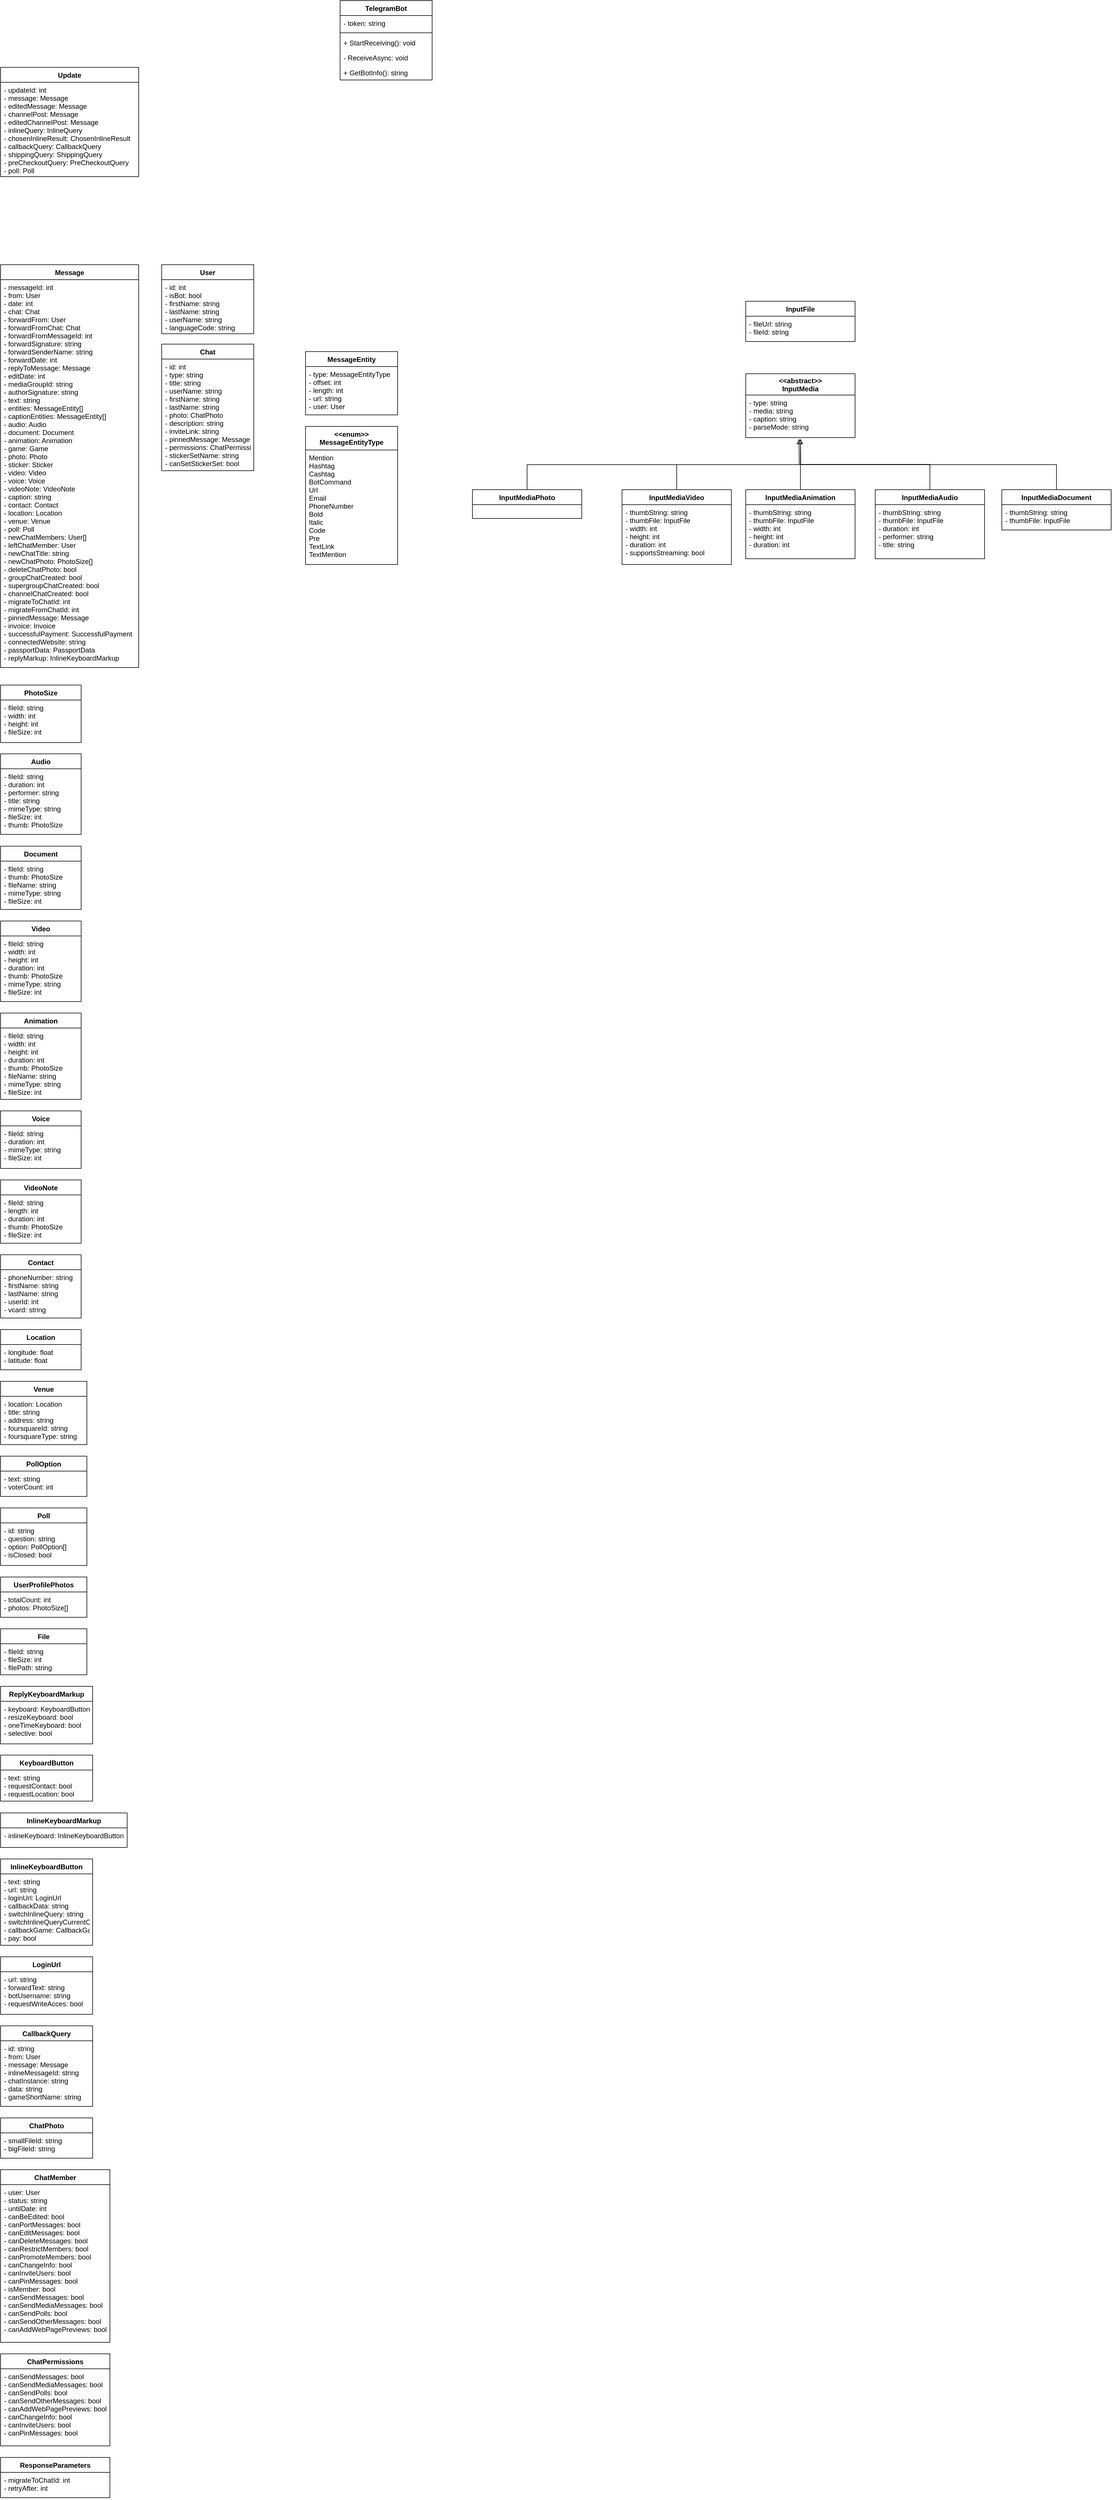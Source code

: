 <mxfile version="11.0.7" type="device"><diagram name="Page-1" id="c4acf3e9-155e-7222-9cf6-157b1a14988f"><mxGraphModel dx="1068" dy="556" grid="1" gridSize="10" guides="1" tooltips="1" connect="1" arrows="1" fold="1" page="1" pageScale="1" pageWidth="850" pageHeight="1100" background="#ffffff" math="0" shadow="0"><root><mxCell id="0"/><mxCell id="1" parent="0"/><mxCell id="AScfB5KirCLvqNkzLFmf-2" value="Update" style="swimlane;fontStyle=1;align=center;verticalAlign=top;childLayout=stackLayout;horizontal=1;startSize=26;horizontalStack=0;resizeParent=1;resizeParentMax=0;resizeLast=0;collapsible=1;marginBottom=0;" vertex="1" parent="1"><mxGeometry x="100" y="176" width="240" height="190" as="geometry"><mxRectangle x="40" y="20" width="90" height="26" as="alternateBounds"/></mxGeometry></mxCell><mxCell id="AScfB5KirCLvqNkzLFmf-3" value="- updateId: int&#10;- message: Message&#10;- editedMessage: Message&#10;- channelPost: Message&#10;- editedChannelPost: Message&#10;- inlineQuery: InlineQuery&#10;- chosenInlineResult: ChosenInlineResult&#10;- callbackQuery: CallbackQuery&#10;- shippingQuery: ShippingQuery&#10;- preCheckoutQuery: PreCheckoutQuery&#10;- poll: Poll" style="text;strokeColor=none;fillColor=none;align=left;verticalAlign=top;spacingLeft=4;spacingRight=4;overflow=hidden;rotatable=0;points=[[0,0.5],[1,0.5]];portConstraint=eastwest;" vertex="1" parent="AScfB5KirCLvqNkzLFmf-2"><mxGeometry y="26" width="240" height="164" as="geometry"/></mxCell><mxCell id="AScfB5KirCLvqNkzLFmf-7" value="Message&#10;" style="swimlane;fontStyle=1;align=center;verticalAlign=top;childLayout=stackLayout;horizontal=1;startSize=26;horizontalStack=0;resizeParent=1;resizeParentMax=0;resizeLast=0;collapsible=1;marginBottom=0;" vertex="1" parent="1"><mxGeometry x="100" y="519" width="240" height="700" as="geometry"/></mxCell><mxCell id="AScfB5KirCLvqNkzLFmf-8" value="- messageId: int&#10;- from: User&#10;- date: int&#10;- chat: Chat&#10;- forwardFrom: User&#10;- forwardFromChat: Chat&#10;- forwardFromMessageId: int&#10;- forwardSignature: string&#10;- forwardSenderName: string&#10;- forwardDate: int&#10;- replyToMessage: Message&#10;- editDate: int&#10;- mediaGroupId: string&#10;- authorSignature: string&#10;- text: string&#10;- entities: MessageEntity[]&#10;- captionEntities: MessageEntity[]&#10;- audio: Audio&#10;- document: Document&#10;- animation: Animation&#10;- game: Game&#10;- photo: Photo&#10;- sticker: Sticker&#10;- video: Video&#10;- voice: Voice&#10;- videoNote: VideoNote&#10;- caption: string&#10;- contact: Contact&#10;- location: Location&#10;- venue: Venue&#10;- poll: Poll&#10;- newChatMembers: User[]&#10;- leftChatMember: User&#10;- newChatTitle: string&#10;- newChatPhoto: PhotoSize[]&#10;- deleteChatPhoto: bool&#10;- groupChatCreated: bool&#10;- supergroupChatCreated: bool&#10;- channelChatCreated: bool&#10;- migrateToChatId: int&#10;- migrateFromChatId: int&#10;- pinnedMessage: Message&#10;- invoice: Invoice&#10;- successfulPayment: SuccessfulPayment&#10;- connectedWebsite: string&#10;- passportData: PassportData&#10;- replyMarkup: InlineKeyboardMarkup" style="text;strokeColor=none;fillColor=none;align=left;verticalAlign=top;spacingLeft=4;spacingRight=4;overflow=hidden;rotatable=0;points=[[0,0.5],[1,0.5]];portConstraint=eastwest;" vertex="1" parent="AScfB5KirCLvqNkzLFmf-7"><mxGeometry y="26" width="240" height="674" as="geometry"/></mxCell><mxCell id="AScfB5KirCLvqNkzLFmf-12" value="User&#10;" style="swimlane;fontStyle=1;align=center;verticalAlign=top;childLayout=stackLayout;horizontal=1;startSize=26;horizontalStack=0;resizeParent=1;resizeParentMax=0;resizeLast=0;collapsible=1;marginBottom=0;" vertex="1" parent="1"><mxGeometry x="380" y="519" width="160" height="120" as="geometry"/></mxCell><mxCell id="AScfB5KirCLvqNkzLFmf-13" value="- id: int&#10;- isBot: bool&#10;- firstName: string&#10;- lastName: string&#10;- userName: string&#10;- languageCode: string" style="text;strokeColor=none;fillColor=none;align=left;verticalAlign=top;spacingLeft=4;spacingRight=4;overflow=hidden;rotatable=0;points=[[0,0.5],[1,0.5]];portConstraint=eastwest;" vertex="1" parent="AScfB5KirCLvqNkzLFmf-12"><mxGeometry y="26" width="160" height="94" as="geometry"/></mxCell><mxCell id="AScfB5KirCLvqNkzLFmf-16" value="Chat" style="swimlane;fontStyle=1;align=center;verticalAlign=top;childLayout=stackLayout;horizontal=1;startSize=26;horizontalStack=0;resizeParent=1;resizeParentMax=0;resizeLast=0;collapsible=1;marginBottom=0;" vertex="1" parent="1"><mxGeometry x="380" y="657" width="160" height="220" as="geometry"/></mxCell><mxCell id="AScfB5KirCLvqNkzLFmf-17" value="- id: int&#10;- type: string&#10;- title: string&#10;- userName: string&#10;- firstName: string&#10;- lastName: string&#10;- photo: ChatPhoto&#10;- description: string&#10;- inviteLink: string&#10;- pinnedMessage: Message&#10;- permissions: ChatPermissions&#10;- stickerSetName: string&#10;- canSetStickerSet: bool" style="text;strokeColor=none;fillColor=none;align=left;verticalAlign=top;spacingLeft=4;spacingRight=4;overflow=hidden;rotatable=0;points=[[0,0.5],[1,0.5]];portConstraint=eastwest;" vertex="1" parent="AScfB5KirCLvqNkzLFmf-16"><mxGeometry y="26" width="160" height="194" as="geometry"/></mxCell><mxCell id="AScfB5KirCLvqNkzLFmf-20" value="&lt;&lt;enum&gt;&gt;&#10;MessageEntityType" style="swimlane;fontStyle=1;align=center;verticalAlign=top;childLayout=stackLayout;horizontal=1;startSize=41;horizontalStack=0;resizeParent=1;resizeParentMax=0;resizeLast=0;collapsible=1;marginBottom=0;" vertex="1" parent="1"><mxGeometry x="630" y="800" width="160" height="240" as="geometry"/></mxCell><mxCell id="AScfB5KirCLvqNkzLFmf-21" value="Mention&#10;Hashtag&#10;Cashtag&#10;BotCommand&#10;Url&#10;Email&#10;PhoneNumber&#10;Bold&#10;Italic&#10;Code&#10;Pre&#10;TextLink&#10;TextMention&#10;" style="text;strokeColor=none;fillColor=none;align=left;verticalAlign=top;spacingLeft=4;spacingRight=4;overflow=hidden;rotatable=0;points=[[0,0.5],[1,0.5]];portConstraint=eastwest;" vertex="1" parent="AScfB5KirCLvqNkzLFmf-20"><mxGeometry y="41" width="160" height="199" as="geometry"/></mxCell><mxCell id="AScfB5KirCLvqNkzLFmf-24" value="MessageEntity" style="swimlane;fontStyle=1;align=center;verticalAlign=top;childLayout=stackLayout;horizontal=1;startSize=26;horizontalStack=0;resizeParent=1;resizeParentMax=0;resizeLast=0;collapsible=1;marginBottom=0;" vertex="1" parent="1"><mxGeometry x="630" y="670" width="160" height="110" as="geometry"/></mxCell><mxCell id="AScfB5KirCLvqNkzLFmf-25" value="- type: MessageEntityType&#10;- offset: int&#10;- length: int&#10;- url: string&#10;- user: User" style="text;strokeColor=none;fillColor=none;align=left;verticalAlign=top;spacingLeft=4;spacingRight=4;overflow=hidden;rotatable=0;points=[[0,0.5],[1,0.5]];portConstraint=eastwest;" vertex="1" parent="AScfB5KirCLvqNkzLFmf-24"><mxGeometry y="26" width="160" height="84" as="geometry"/></mxCell><mxCell id="AScfB5KirCLvqNkzLFmf-26" value="PhotoSize" style="swimlane;fontStyle=1;childLayout=stackLayout;horizontal=1;startSize=26;fillColor=none;horizontalStack=0;resizeParent=1;resizeParentMax=0;resizeLast=0;collapsible=1;marginBottom=0;" vertex="1" parent="1"><mxGeometry x="100" y="1249.5" width="140" height="100" as="geometry"/></mxCell><mxCell id="AScfB5KirCLvqNkzLFmf-27" value="- fileId: string&#10;- width: int&#10;- height: int&#10;- fileSize: int&#10;" style="text;strokeColor=none;fillColor=none;align=left;verticalAlign=top;spacingLeft=4;spacingRight=4;overflow=hidden;rotatable=0;points=[[0,0.5],[1,0.5]];portConstraint=eastwest;" vertex="1" parent="AScfB5KirCLvqNkzLFmf-26"><mxGeometry y="26" width="140" height="74" as="geometry"/></mxCell><mxCell id="AScfB5KirCLvqNkzLFmf-37" value="Audio" style="swimlane;fontStyle=1;childLayout=stackLayout;horizontal=1;startSize=26;fillColor=none;horizontalStack=0;resizeParent=1;resizeParentMax=0;resizeLast=0;collapsible=1;marginBottom=0;" vertex="1" parent="1"><mxGeometry x="100" y="1369" width="140" height="140" as="geometry"/></mxCell><mxCell id="AScfB5KirCLvqNkzLFmf-38" value="- fileId: string&#10;- duration: int&#10;- performer: string&#10;- title: string&#10;- mimeType: string&#10;- fileSize: int&#10;- thumb: PhotoSize" style="text;strokeColor=none;fillColor=none;align=left;verticalAlign=top;spacingLeft=4;spacingRight=4;overflow=hidden;rotatable=0;points=[[0,0.5],[1,0.5]];portConstraint=eastwest;" vertex="1" parent="AScfB5KirCLvqNkzLFmf-37"><mxGeometry y="26" width="140" height="114" as="geometry"/></mxCell><mxCell id="AScfB5KirCLvqNkzLFmf-41" value="Document" style="swimlane;fontStyle=1;childLayout=stackLayout;horizontal=1;startSize=26;fillColor=none;horizontalStack=0;resizeParent=1;resizeParentMax=0;resizeLast=0;collapsible=1;marginBottom=0;" vertex="1" parent="1"><mxGeometry x="100" y="1529.5" width="140" height="110" as="geometry"/></mxCell><mxCell id="AScfB5KirCLvqNkzLFmf-42" value="- fileId: string&#10;- thumb: PhotoSize&#10;- fileName: string&#10;- mimeType: string&#10;- fileSize: int" style="text;strokeColor=none;fillColor=none;align=left;verticalAlign=top;spacingLeft=4;spacingRight=4;overflow=hidden;rotatable=0;points=[[0,0.5],[1,0.5]];portConstraint=eastwest;" vertex="1" parent="AScfB5KirCLvqNkzLFmf-41"><mxGeometry y="26" width="140" height="84" as="geometry"/></mxCell><mxCell id="AScfB5KirCLvqNkzLFmf-43" value="Video" style="swimlane;fontStyle=1;childLayout=stackLayout;horizontal=1;startSize=26;fillColor=none;horizontalStack=0;resizeParent=1;resizeParentMax=0;resizeLast=0;collapsible=1;marginBottom=0;" vertex="1" parent="1"><mxGeometry x="100" y="1659.5" width="140" height="140" as="geometry"/></mxCell><mxCell id="AScfB5KirCLvqNkzLFmf-44" value="- fileId: string&#10;- width: int&#10;- height: int&#10;- duration: int&#10;- thumb: PhotoSize&#10;- mimeType: string&#10;- fileSize: int" style="text;strokeColor=none;fillColor=none;align=left;verticalAlign=top;spacingLeft=4;spacingRight=4;overflow=hidden;rotatable=0;points=[[0,0.5],[1,0.5]];portConstraint=eastwest;" vertex="1" parent="AScfB5KirCLvqNkzLFmf-43"><mxGeometry y="26" width="140" height="114" as="geometry"/></mxCell><mxCell id="AScfB5KirCLvqNkzLFmf-45" value="Animation" style="swimlane;fontStyle=1;childLayout=stackLayout;horizontal=1;startSize=26;fillColor=none;horizontalStack=0;resizeParent=1;resizeParentMax=0;resizeLast=0;collapsible=1;marginBottom=0;" vertex="1" parent="1"><mxGeometry x="100" y="1819.5" width="140" height="150" as="geometry"/></mxCell><mxCell id="AScfB5KirCLvqNkzLFmf-46" value="- fileId: string&#10;- width: int&#10;- height: int&#10;- duration: int&#10;- thumb: PhotoSize&#10;- fileName: string&#10;- mimeType: string&#10;- fileSize: int" style="text;strokeColor=none;fillColor=none;align=left;verticalAlign=top;spacingLeft=4;spacingRight=4;overflow=hidden;rotatable=0;points=[[0,0.5],[1,0.5]];portConstraint=eastwest;" vertex="1" parent="AScfB5KirCLvqNkzLFmf-45"><mxGeometry y="26" width="140" height="124" as="geometry"/></mxCell><mxCell id="AScfB5KirCLvqNkzLFmf-47" value="Voice" style="swimlane;fontStyle=1;childLayout=stackLayout;horizontal=1;startSize=26;fillColor=none;horizontalStack=0;resizeParent=1;resizeParentMax=0;resizeLast=0;collapsible=1;marginBottom=0;" vertex="1" parent="1"><mxGeometry x="100" y="1989.5" width="140" height="100" as="geometry"/></mxCell><mxCell id="AScfB5KirCLvqNkzLFmf-48" value="- fileId: string&#10;- duration: int&#10;- mimeType: string&#10;- fileSize: int" style="text;strokeColor=none;fillColor=none;align=left;verticalAlign=top;spacingLeft=4;spacingRight=4;overflow=hidden;rotatable=0;points=[[0,0.5],[1,0.5]];portConstraint=eastwest;" vertex="1" parent="AScfB5KirCLvqNkzLFmf-47"><mxGeometry y="26" width="140" height="74" as="geometry"/></mxCell><mxCell id="AScfB5KirCLvqNkzLFmf-49" value="VideoNote" style="swimlane;fontStyle=1;childLayout=stackLayout;horizontal=1;startSize=26;fillColor=none;horizontalStack=0;resizeParent=1;resizeParentMax=0;resizeLast=0;collapsible=1;marginBottom=0;" vertex="1" parent="1"><mxGeometry x="100" y="2109.5" width="140" height="110" as="geometry"/></mxCell><mxCell id="AScfB5KirCLvqNkzLFmf-50" value="- fileId: string&#10;- length: int&#10;- duration: int&#10;- thumb: PhotoSize&#10;- fileSize: int" style="text;strokeColor=none;fillColor=none;align=left;verticalAlign=top;spacingLeft=4;spacingRight=4;overflow=hidden;rotatable=0;points=[[0,0.5],[1,0.5]];portConstraint=eastwest;" vertex="1" parent="AScfB5KirCLvqNkzLFmf-49"><mxGeometry y="26" width="140" height="84" as="geometry"/></mxCell><mxCell id="AScfB5KirCLvqNkzLFmf-51" value="Contact" style="swimlane;fontStyle=1;childLayout=stackLayout;horizontal=1;startSize=26;fillColor=none;horizontalStack=0;resizeParent=1;resizeParentMax=0;resizeLast=0;collapsible=1;marginBottom=0;" vertex="1" parent="1"><mxGeometry x="100" y="2239.5" width="140" height="110" as="geometry"/></mxCell><mxCell id="AScfB5KirCLvqNkzLFmf-52" value="- phoneNumber: string&#10;- firstName: string&#10;- lastName: string&#10;- userId: int&#10;- vcard: string" style="text;strokeColor=none;fillColor=none;align=left;verticalAlign=top;spacingLeft=4;spacingRight=4;overflow=hidden;rotatable=0;points=[[0,0.5],[1,0.5]];portConstraint=eastwest;" vertex="1" parent="AScfB5KirCLvqNkzLFmf-51"><mxGeometry y="26" width="140" height="84" as="geometry"/></mxCell><mxCell id="AScfB5KirCLvqNkzLFmf-53" value="Location" style="swimlane;fontStyle=1;childLayout=stackLayout;horizontal=1;startSize=26;fillColor=none;horizontalStack=0;resizeParent=1;resizeParentMax=0;resizeLast=0;collapsible=1;marginBottom=0;" vertex="1" parent="1"><mxGeometry x="100" y="2369.5" width="140" height="70" as="geometry"/></mxCell><mxCell id="AScfB5KirCLvqNkzLFmf-54" value="- longitude: float&#10;- latitude: float" style="text;strokeColor=none;fillColor=none;align=left;verticalAlign=top;spacingLeft=4;spacingRight=4;overflow=hidden;rotatable=0;points=[[0,0.5],[1,0.5]];portConstraint=eastwest;" vertex="1" parent="AScfB5KirCLvqNkzLFmf-53"><mxGeometry y="26" width="140" height="44" as="geometry"/></mxCell><mxCell id="AScfB5KirCLvqNkzLFmf-55" value="Venue" style="swimlane;fontStyle=1;childLayout=stackLayout;horizontal=1;startSize=26;fillColor=none;horizontalStack=0;resizeParent=1;resizeParentMax=0;resizeLast=0;collapsible=1;marginBottom=0;" vertex="1" parent="1"><mxGeometry x="100" y="2459.5" width="150" height="110" as="geometry"/></mxCell><mxCell id="AScfB5KirCLvqNkzLFmf-56" value="- location: Location&#10;- title: string&#10;- address: string&#10;- foursquareId: string&#10;- foursquareType: string" style="text;strokeColor=none;fillColor=none;align=left;verticalAlign=top;spacingLeft=4;spacingRight=4;overflow=hidden;rotatable=0;points=[[0,0.5],[1,0.5]];portConstraint=eastwest;" vertex="1" parent="AScfB5KirCLvqNkzLFmf-55"><mxGeometry y="26" width="150" height="84" as="geometry"/></mxCell><mxCell id="AScfB5KirCLvqNkzLFmf-57" value="PollOption" style="swimlane;fontStyle=1;childLayout=stackLayout;horizontal=1;startSize=26;fillColor=none;horizontalStack=0;resizeParent=1;resizeParentMax=0;resizeLast=0;collapsible=1;marginBottom=0;" vertex="1" parent="1"><mxGeometry x="100" y="2589.5" width="150" height="70" as="geometry"/></mxCell><mxCell id="AScfB5KirCLvqNkzLFmf-58" value="- text: string&#10;- voterCount: int" style="text;strokeColor=none;fillColor=none;align=left;verticalAlign=top;spacingLeft=4;spacingRight=4;overflow=hidden;rotatable=0;points=[[0,0.5],[1,0.5]];portConstraint=eastwest;" vertex="1" parent="AScfB5KirCLvqNkzLFmf-57"><mxGeometry y="26" width="150" height="44" as="geometry"/></mxCell><mxCell id="AScfB5KirCLvqNkzLFmf-60" value="Poll" style="swimlane;fontStyle=1;childLayout=stackLayout;horizontal=1;startSize=26;fillColor=none;horizontalStack=0;resizeParent=1;resizeParentMax=0;resizeLast=0;collapsible=1;marginBottom=0;" vertex="1" parent="1"><mxGeometry x="100" y="2679.5" width="150" height="100" as="geometry"/></mxCell><mxCell id="AScfB5KirCLvqNkzLFmf-61" value="- id: string&#10;- question: string&#10;- option: PollOption[]&#10;- isClosed: bool" style="text;strokeColor=none;fillColor=none;align=left;verticalAlign=top;spacingLeft=4;spacingRight=4;overflow=hidden;rotatable=0;points=[[0,0.5],[1,0.5]];portConstraint=eastwest;" vertex="1" parent="AScfB5KirCLvqNkzLFmf-60"><mxGeometry y="26" width="150" height="74" as="geometry"/></mxCell><mxCell id="AScfB5KirCLvqNkzLFmf-62" value="UserProfilePhotos" style="swimlane;fontStyle=1;childLayout=stackLayout;horizontal=1;startSize=26;fillColor=none;horizontalStack=0;resizeParent=1;resizeParentMax=0;resizeLast=0;collapsible=1;marginBottom=0;" vertex="1" parent="1"><mxGeometry x="100" y="2799.5" width="150" height="70" as="geometry"/></mxCell><mxCell id="AScfB5KirCLvqNkzLFmf-63" value="- totalCount: int&#10;- photos: PhotoSize[]" style="text;strokeColor=none;fillColor=none;align=left;verticalAlign=top;spacingLeft=4;spacingRight=4;overflow=hidden;rotatable=0;points=[[0,0.5],[1,0.5]];portConstraint=eastwest;" vertex="1" parent="AScfB5KirCLvqNkzLFmf-62"><mxGeometry y="26" width="150" height="44" as="geometry"/></mxCell><mxCell id="AScfB5KirCLvqNkzLFmf-64" value="File" style="swimlane;fontStyle=1;childLayout=stackLayout;horizontal=1;startSize=26;fillColor=none;horizontalStack=0;resizeParent=1;resizeParentMax=0;resizeLast=0;collapsible=1;marginBottom=0;" vertex="1" parent="1"><mxGeometry x="100" y="2889.5" width="150" height="80" as="geometry"/></mxCell><mxCell id="AScfB5KirCLvqNkzLFmf-65" value="- fileId: string&#10;- fileSize: int&#10;- filePath: string" style="text;strokeColor=none;fillColor=none;align=left;verticalAlign=top;spacingLeft=4;spacingRight=4;overflow=hidden;rotatable=0;points=[[0,0.5],[1,0.5]];portConstraint=eastwest;" vertex="1" parent="AScfB5KirCLvqNkzLFmf-64"><mxGeometry y="26" width="150" height="54" as="geometry"/></mxCell><mxCell id="AScfB5KirCLvqNkzLFmf-66" value="ReplyKeyboardMarkup" style="swimlane;fontStyle=1;childLayout=stackLayout;horizontal=1;startSize=26;fillColor=none;horizontalStack=0;resizeParent=1;resizeParentMax=0;resizeLast=0;collapsible=1;marginBottom=0;" vertex="1" parent="1"><mxGeometry x="100" y="2989.5" width="160" height="100" as="geometry"/></mxCell><mxCell id="AScfB5KirCLvqNkzLFmf-67" value="- keyboard: KeyboardButton&#10;- resizeKeyboard: bool&#10;- oneTimeKeyboard: bool&#10;- selective: bool" style="text;strokeColor=none;fillColor=none;align=left;verticalAlign=top;spacingLeft=4;spacingRight=4;overflow=hidden;rotatable=0;points=[[0,0.5],[1,0.5]];portConstraint=eastwest;" vertex="1" parent="AScfB5KirCLvqNkzLFmf-66"><mxGeometry y="26" width="160" height="74" as="geometry"/></mxCell><mxCell id="AScfB5KirCLvqNkzLFmf-68" value="KeyboardButton" style="swimlane;fontStyle=1;childLayout=stackLayout;horizontal=1;startSize=26;fillColor=none;horizontalStack=0;resizeParent=1;resizeParentMax=0;resizeLast=0;collapsible=1;marginBottom=0;" vertex="1" parent="1"><mxGeometry x="100" y="3109" width="160" height="80" as="geometry"/></mxCell><mxCell id="AScfB5KirCLvqNkzLFmf-69" value="- text: string&#10;- requestContact: bool&#10;- requestLocation: bool" style="text;strokeColor=none;fillColor=none;align=left;verticalAlign=top;spacingLeft=4;spacingRight=4;overflow=hidden;rotatable=0;points=[[0,0.5],[1,0.5]];portConstraint=eastwest;" vertex="1" parent="AScfB5KirCLvqNkzLFmf-68"><mxGeometry y="26" width="160" height="54" as="geometry"/></mxCell><mxCell id="AScfB5KirCLvqNkzLFmf-70" value="InlineKeyboardMarkup" style="swimlane;fontStyle=1;childLayout=stackLayout;horizontal=1;startSize=26;fillColor=none;horizontalStack=0;resizeParent=1;resizeParentMax=0;resizeLast=0;collapsible=1;marginBottom=0;" vertex="1" parent="1"><mxGeometry x="100" y="3209.5" width="220" height="60" as="geometry"/></mxCell><mxCell id="AScfB5KirCLvqNkzLFmf-71" value="- inlineKeyboard: InlineKeyboardButton" style="text;strokeColor=none;fillColor=none;align=left;verticalAlign=top;spacingLeft=4;spacingRight=4;overflow=hidden;rotatable=0;points=[[0,0.5],[1,0.5]];portConstraint=eastwest;" vertex="1" parent="AScfB5KirCLvqNkzLFmf-70"><mxGeometry y="26" width="220" height="34" as="geometry"/></mxCell><mxCell id="AScfB5KirCLvqNkzLFmf-72" value="InlineKeyboardButton" style="swimlane;fontStyle=1;childLayout=stackLayout;horizontal=1;startSize=26;fillColor=none;horizontalStack=0;resizeParent=1;resizeParentMax=0;resizeLast=0;collapsible=1;marginBottom=0;" vertex="1" parent="1"><mxGeometry x="100" y="3289.5" width="160" height="150" as="geometry"/></mxCell><mxCell id="AScfB5KirCLvqNkzLFmf-73" value="- text: string&#10;- url: string&#10;- loginUrl: LoginUrl&#10;- callbackData: string&#10;- switchInlineQuery: string&#10;- switchInlineQueryCurrentChat: string&#10;- callbackGame: CallbackGame&#10;- pay: bool" style="text;strokeColor=none;fillColor=none;align=left;verticalAlign=top;spacingLeft=4;spacingRight=4;overflow=hidden;rotatable=0;points=[[0,0.5],[1,0.5]];portConstraint=eastwest;" vertex="1" parent="AScfB5KirCLvqNkzLFmf-72"><mxGeometry y="26" width="160" height="124" as="geometry"/></mxCell><mxCell id="AScfB5KirCLvqNkzLFmf-74" value="LoginUrl" style="swimlane;fontStyle=1;childLayout=stackLayout;horizontal=1;startSize=26;fillColor=none;horizontalStack=0;resizeParent=1;resizeParentMax=0;resizeLast=0;collapsible=1;marginBottom=0;" vertex="1" parent="1"><mxGeometry x="100" y="3459.5" width="160" height="100" as="geometry"/></mxCell><mxCell id="AScfB5KirCLvqNkzLFmf-75" value="- url: string&#10;- forwardText: string&#10;- botUsername: string&#10;- requestWriteAcces: bool" style="text;strokeColor=none;fillColor=none;align=left;verticalAlign=top;spacingLeft=4;spacingRight=4;overflow=hidden;rotatable=0;points=[[0,0.5],[1,0.5]];portConstraint=eastwest;" vertex="1" parent="AScfB5KirCLvqNkzLFmf-74"><mxGeometry y="26" width="160" height="74" as="geometry"/></mxCell><mxCell id="AScfB5KirCLvqNkzLFmf-76" value="CallbackQuery" style="swimlane;fontStyle=1;childLayout=stackLayout;horizontal=1;startSize=26;fillColor=none;horizontalStack=0;resizeParent=1;resizeParentMax=0;resizeLast=0;collapsible=1;marginBottom=0;" vertex="1" parent="1"><mxGeometry x="100" y="3579.5" width="160" height="140" as="geometry"/></mxCell><mxCell id="AScfB5KirCLvqNkzLFmf-77" value="- id: string&#10;- from: User&#10;- message: Message&#10;- inlineMessageId: string&#10;- chatInstance: string&#10;- data: string&#10;- gameShortName: string" style="text;strokeColor=none;fillColor=none;align=left;verticalAlign=top;spacingLeft=4;spacingRight=4;overflow=hidden;rotatable=0;points=[[0,0.5],[1,0.5]];portConstraint=eastwest;" vertex="1" parent="AScfB5KirCLvqNkzLFmf-76"><mxGeometry y="26" width="160" height="114" as="geometry"/></mxCell><mxCell id="AScfB5KirCLvqNkzLFmf-80" value="ChatPhoto" style="swimlane;fontStyle=1;childLayout=stackLayout;horizontal=1;startSize=26;fillColor=none;horizontalStack=0;resizeParent=1;resizeParentMax=0;resizeLast=0;collapsible=1;marginBottom=0;" vertex="1" parent="1"><mxGeometry x="100" y="3739.5" width="160" height="70" as="geometry"/></mxCell><mxCell id="AScfB5KirCLvqNkzLFmf-81" value="- smallFileId: string&#10;- bigFileId: string" style="text;strokeColor=none;fillColor=none;align=left;verticalAlign=top;spacingLeft=4;spacingRight=4;overflow=hidden;rotatable=0;points=[[0,0.5],[1,0.5]];portConstraint=eastwest;" vertex="1" parent="AScfB5KirCLvqNkzLFmf-80"><mxGeometry y="26" width="160" height="44" as="geometry"/></mxCell><mxCell id="AScfB5KirCLvqNkzLFmf-82" value="ChatMember" style="swimlane;fontStyle=1;childLayout=stackLayout;horizontal=1;startSize=26;fillColor=none;horizontalStack=0;resizeParent=1;resizeParentMax=0;resizeLast=0;collapsible=1;marginBottom=0;" vertex="1" parent="1"><mxGeometry x="100" y="3829.5" width="190" height="300" as="geometry"/></mxCell><mxCell id="AScfB5KirCLvqNkzLFmf-83" value="- user: User&#10;- status: string&#10;- untilDate: int&#10;- canBeEdited: bool&#10;- canPortMessages: bool&#10;- canEditMessages: bool&#10;- canDeleteMessages: bool&#10;- canRestrictMembers: bool&#10;- canPromoteMembers: bool&#10;- canChangeInfo: bool&#10;- canInviteUsers: bool&#10;- canPinMessages: bool&#10;- isMember: bool&#10;- canSendMessages: bool&#10;- canSendMediaMessages: bool&#10;- canSendPolls: bool&#10;- canSendOtherMessages: bool&#10;- canAddWebPagePreviews: bool&#10;" style="text;strokeColor=none;fillColor=none;align=left;verticalAlign=top;spacingLeft=4;spacingRight=4;overflow=hidden;rotatable=0;points=[[0,0.5],[1,0.5]];portConstraint=eastwest;" vertex="1" parent="AScfB5KirCLvqNkzLFmf-82"><mxGeometry y="26" width="190" height="274" as="geometry"/></mxCell><mxCell id="AScfB5KirCLvqNkzLFmf-84" value="ChatPermissions" style="swimlane;fontStyle=1;childLayout=stackLayout;horizontal=1;startSize=26;fillColor=none;horizontalStack=0;resizeParent=1;resizeParentMax=0;resizeLast=0;collapsible=1;marginBottom=0;" vertex="1" parent="1"><mxGeometry x="100" y="4149.5" width="190" height="160" as="geometry"/></mxCell><mxCell id="AScfB5KirCLvqNkzLFmf-85" value="- canSendMessages: bool&#10;- canSendMediaMessages: bool&#10;- canSendPolls: bool&#10;- canSendOtherMessages: bool&#10;- canAddWebPagePreviews: bool&#10;- canChangeInfo: bool&#10;- canInviteUsers: bool&#10;- canPinMessages: bool" style="text;strokeColor=none;fillColor=none;align=left;verticalAlign=top;spacingLeft=4;spacingRight=4;overflow=hidden;rotatable=0;points=[[0,0.5],[1,0.5]];portConstraint=eastwest;" vertex="1" parent="AScfB5KirCLvqNkzLFmf-84"><mxGeometry y="26" width="190" height="134" as="geometry"/></mxCell><mxCell id="AScfB5KirCLvqNkzLFmf-86" value="ResponseParameters" style="swimlane;fontStyle=1;childLayout=stackLayout;horizontal=1;startSize=26;fillColor=none;horizontalStack=0;resizeParent=1;resizeParentMax=0;resizeLast=0;collapsible=1;marginBottom=0;" vertex="1" parent="1"><mxGeometry x="100" y="4329.5" width="190" height="70" as="geometry"/></mxCell><mxCell id="AScfB5KirCLvqNkzLFmf-87" value="- migrateToChatId: int&#10;- retryAfter: int" style="text;strokeColor=none;fillColor=none;align=left;verticalAlign=top;spacingLeft=4;spacingRight=4;overflow=hidden;rotatable=0;points=[[0,0.5],[1,0.5]];portConstraint=eastwest;" vertex="1" parent="AScfB5KirCLvqNkzLFmf-86"><mxGeometry y="26" width="190" height="44" as="geometry"/></mxCell><mxCell id="AScfB5KirCLvqNkzLFmf-88" value="&lt;&lt;abstract&gt;&gt;&#10;InputMedia" style="swimlane;fontStyle=1;childLayout=stackLayout;horizontal=1;startSize=37;fillColor=none;horizontalStack=0;resizeParent=1;resizeParentMax=0;resizeLast=0;collapsible=1;marginBottom=0;" vertex="1" parent="1"><mxGeometry x="1395" y="708.5" width="190" height="111" as="geometry"/></mxCell><mxCell id="AScfB5KirCLvqNkzLFmf-89" value="- type: string&#10;- media: string&#10;- caption: string&#10;- parseMode: string" style="text;strokeColor=none;fillColor=none;align=left;verticalAlign=top;spacingLeft=4;spacingRight=4;overflow=hidden;rotatable=0;points=[[0,0.5],[1,0.5]];portConstraint=eastwest;" vertex="1" parent="AScfB5KirCLvqNkzLFmf-88"><mxGeometry y="37" width="190" height="74" as="geometry"/></mxCell><mxCell id="AScfB5KirCLvqNkzLFmf-107" style="edgeStyle=orthogonalEdgeStyle;rounded=0;orthogonalLoop=1;jettySize=auto;html=1;exitX=0.5;exitY=0;exitDx=0;exitDy=0;startSize=26;endArrow=block;endFill=0;" edge="1" parent="1" source="AScfB5KirCLvqNkzLFmf-92"><mxGeometry relative="1" as="geometry"><mxPoint x="1490" y="822" as="targetPoint"/></mxGeometry></mxCell><mxCell id="AScfB5KirCLvqNkzLFmf-92" value="InputMediaPhoto" style="swimlane;fontStyle=1;childLayout=stackLayout;horizontal=1;startSize=26;fillColor=none;horizontalStack=0;resizeParent=1;resizeParentMax=0;resizeLast=0;collapsible=1;marginBottom=0;" vertex="1" parent="1"><mxGeometry x="920" y="910" width="190" height="50" as="geometry"/></mxCell><mxCell id="AScfB5KirCLvqNkzLFmf-108" style="edgeStyle=orthogonalEdgeStyle;rounded=0;orthogonalLoop=1;jettySize=auto;html=1;exitX=0.5;exitY=0;exitDx=0;exitDy=0;startSize=26;endArrow=block;endFill=0;" edge="1" parent="1" source="AScfB5KirCLvqNkzLFmf-96"><mxGeometry relative="1" as="geometry"><mxPoint x="1490" y="822" as="targetPoint"/></mxGeometry></mxCell><mxCell id="AScfB5KirCLvqNkzLFmf-96" value="InputMediaVideo" style="swimlane;fontStyle=1;childLayout=stackLayout;horizontal=1;startSize=26;fillColor=none;horizontalStack=0;resizeParent=1;resizeParentMax=0;resizeLast=0;collapsible=1;marginBottom=0;" vertex="1" parent="1"><mxGeometry x="1180" y="910" width="190" height="130" as="geometry"/></mxCell><mxCell id="AScfB5KirCLvqNkzLFmf-97" value="- thumbString: string&#10;- thumbFile: InputFile&#10;- width: int&#10;- height: int&#10;- duration: int&#10;- supportsStreaming: bool" style="text;strokeColor=none;fillColor=none;align=left;verticalAlign=top;spacingLeft=4;spacingRight=4;overflow=hidden;rotatable=0;points=[[0,0.5],[1,0.5]];portConstraint=eastwest;" vertex="1" parent="AScfB5KirCLvqNkzLFmf-96"><mxGeometry y="26" width="190" height="104" as="geometry"/></mxCell><mxCell id="AScfB5KirCLvqNkzLFmf-109" style="edgeStyle=orthogonalEdgeStyle;rounded=0;orthogonalLoop=1;jettySize=auto;html=1;exitX=0.5;exitY=0;exitDx=0;exitDy=0;startSize=26;endArrow=block;endFill=0;" edge="1" parent="1" source="AScfB5KirCLvqNkzLFmf-98"><mxGeometry relative="1" as="geometry"><mxPoint x="1490" y="822" as="targetPoint"/></mxGeometry></mxCell><mxCell id="AScfB5KirCLvqNkzLFmf-98" value="InputMediaAnimation" style="swimlane;fontStyle=1;childLayout=stackLayout;horizontal=1;startSize=26;fillColor=none;horizontalStack=0;resizeParent=1;resizeParentMax=0;resizeLast=0;collapsible=1;marginBottom=0;" vertex="1" parent="1"><mxGeometry x="1395" y="910" width="190" height="120" as="geometry"/></mxCell><mxCell id="AScfB5KirCLvqNkzLFmf-99" value="- thumbString: string&#10;- thumbFile: InputFile&#10;- width: int&#10;- height: int&#10;- duration: int" style="text;strokeColor=none;fillColor=none;align=left;verticalAlign=top;spacingLeft=4;spacingRight=4;overflow=hidden;rotatable=0;points=[[0,0.5],[1,0.5]];portConstraint=eastwest;" vertex="1" parent="AScfB5KirCLvqNkzLFmf-98"><mxGeometry y="26" width="190" height="94" as="geometry"/></mxCell><mxCell id="AScfB5KirCLvqNkzLFmf-111" style="edgeStyle=orthogonalEdgeStyle;rounded=0;orthogonalLoop=1;jettySize=auto;html=1;exitX=0.5;exitY=0;exitDx=0;exitDy=0;startSize=26;endArrow=block;endFill=0;" edge="1" parent="1" source="AScfB5KirCLvqNkzLFmf-100"><mxGeometry relative="1" as="geometry"><mxPoint x="1490" y="822" as="targetPoint"/><Array as="points"><mxPoint x="1715" y="866"/><mxPoint x="1490" y="866"/></Array></mxGeometry></mxCell><mxCell id="AScfB5KirCLvqNkzLFmf-100" value="InputMediaAudio" style="swimlane;fontStyle=1;childLayout=stackLayout;horizontal=1;startSize=26;fillColor=none;horizontalStack=0;resizeParent=1;resizeParentMax=0;resizeLast=0;collapsible=1;marginBottom=0;" vertex="1" parent="1"><mxGeometry x="1620" y="910" width="190" height="120" as="geometry"/></mxCell><mxCell id="AScfB5KirCLvqNkzLFmf-101" value="- thumbString: string&#10;- thumbFile: InputFile&#10;- duration: int&#10;- performer: string&#10;- title: string" style="text;strokeColor=none;fillColor=none;align=left;verticalAlign=top;spacingLeft=4;spacingRight=4;overflow=hidden;rotatable=0;points=[[0,0.5],[1,0.5]];portConstraint=eastwest;" vertex="1" parent="AScfB5KirCLvqNkzLFmf-100"><mxGeometry y="26" width="190" height="94" as="geometry"/></mxCell><mxCell id="AScfB5KirCLvqNkzLFmf-113" style="edgeStyle=orthogonalEdgeStyle;rounded=0;orthogonalLoop=1;jettySize=auto;html=1;exitX=0.5;exitY=0;exitDx=0;exitDy=0;startSize=26;endArrow=block;endFill=0;" edge="1" parent="1" source="AScfB5KirCLvqNkzLFmf-102"><mxGeometry relative="1" as="geometry"><mxPoint x="1487.5" y="822" as="targetPoint"/></mxGeometry></mxCell><mxCell id="AScfB5KirCLvqNkzLFmf-102" value="InputMediaDocument" style="swimlane;fontStyle=1;childLayout=stackLayout;horizontal=1;startSize=26;fillColor=none;horizontalStack=0;resizeParent=1;resizeParentMax=0;resizeLast=0;collapsible=1;marginBottom=0;" vertex="1" parent="1"><mxGeometry x="1840" y="910" width="190" height="70" as="geometry"/></mxCell><mxCell id="AScfB5KirCLvqNkzLFmf-103" value="- thumbString: string&#10;- thumbFile: InputFile" style="text;strokeColor=none;fillColor=none;align=left;verticalAlign=top;spacingLeft=4;spacingRight=4;overflow=hidden;rotatable=0;points=[[0,0.5],[1,0.5]];portConstraint=eastwest;" vertex="1" parent="AScfB5KirCLvqNkzLFmf-102"><mxGeometry y="26" width="190" height="44" as="geometry"/></mxCell><mxCell id="AScfB5KirCLvqNkzLFmf-104" value="InputFile" style="swimlane;fontStyle=1;childLayout=stackLayout;horizontal=1;startSize=26;fillColor=none;horizontalStack=0;resizeParent=1;resizeParentMax=0;resizeLast=0;collapsible=1;marginBottom=0;" vertex="1" parent="1"><mxGeometry x="1395" y="582.5" width="190" height="70" as="geometry"/></mxCell><mxCell id="AScfB5KirCLvqNkzLFmf-105" value="- fileUrl: string&#10;- fileId: string" style="text;strokeColor=none;fillColor=none;align=left;verticalAlign=top;spacingLeft=4;spacingRight=4;overflow=hidden;rotatable=0;points=[[0,0.5],[1,0.5]];portConstraint=eastwest;" vertex="1" parent="AScfB5KirCLvqNkzLFmf-104"><mxGeometry y="26" width="190" height="44" as="geometry"/></mxCell><mxCell id="AScfB5KirCLvqNkzLFmf-116" value="TelegramBot" style="swimlane;fontStyle=1;align=center;verticalAlign=top;childLayout=stackLayout;horizontal=1;startSize=26;horizontalStack=0;resizeParent=1;resizeParentMax=0;resizeLast=0;collapsible=1;marginBottom=0;fillColor=none;" vertex="1" parent="1"><mxGeometry x="690" y="60" width="160" height="138" as="geometry"/></mxCell><mxCell id="AScfB5KirCLvqNkzLFmf-117" value="- token: string" style="text;strokeColor=none;fillColor=none;align=left;verticalAlign=top;spacingLeft=4;spacingRight=4;overflow=hidden;rotatable=0;points=[[0,0.5],[1,0.5]];portConstraint=eastwest;" vertex="1" parent="AScfB5KirCLvqNkzLFmf-116"><mxGeometry y="26" width="160" height="26" as="geometry"/></mxCell><mxCell id="AScfB5KirCLvqNkzLFmf-118" value="" style="line;strokeWidth=1;fillColor=none;align=left;verticalAlign=middle;spacingTop=-1;spacingLeft=3;spacingRight=3;rotatable=0;labelPosition=right;points=[];portConstraint=eastwest;" vertex="1" parent="AScfB5KirCLvqNkzLFmf-116"><mxGeometry y="52" width="160" height="8" as="geometry"/></mxCell><mxCell id="AScfB5KirCLvqNkzLFmf-119" value="+ StartReceiving(): void" style="text;strokeColor=none;fillColor=none;align=left;verticalAlign=top;spacingLeft=4;spacingRight=4;overflow=hidden;rotatable=0;points=[[0,0.5],[1,0.5]];portConstraint=eastwest;" vertex="1" parent="AScfB5KirCLvqNkzLFmf-116"><mxGeometry y="60" width="160" height="26" as="geometry"/></mxCell><mxCell id="AScfB5KirCLvqNkzLFmf-120" value="- ReceiveAsync: void" style="text;strokeColor=none;fillColor=none;align=left;verticalAlign=top;spacingLeft=4;spacingRight=4;overflow=hidden;rotatable=0;points=[[0,0.5],[1,0.5]];portConstraint=eastwest;startSize=26;" vertex="1" parent="AScfB5KirCLvqNkzLFmf-116"><mxGeometry y="86" width="160" height="26" as="geometry"/></mxCell><mxCell id="AScfB5KirCLvqNkzLFmf-121" value="+ GetBotInfo(): string" style="text;strokeColor=none;fillColor=none;align=left;verticalAlign=top;spacingLeft=4;spacingRight=4;overflow=hidden;rotatable=0;points=[[0,0.5],[1,0.5]];portConstraint=eastwest;startSize=26;" vertex="1" parent="AScfB5KirCLvqNkzLFmf-116"><mxGeometry y="112" width="160" height="26" as="geometry"/></mxCell></root></mxGraphModel></diagram></mxfile>